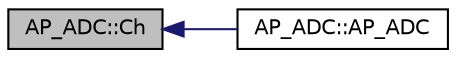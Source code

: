 digraph "AP_ADC::Ch"
{
 // INTERACTIVE_SVG=YES
  edge [fontname="Helvetica",fontsize="10",labelfontname="Helvetica",labelfontsize="10"];
  node [fontname="Helvetica",fontsize="10",shape=record];
  rankdir="LR";
  Node1 [label="AP_ADC::Ch",height=0.2,width=0.4,color="black", fillcolor="grey75", style="filled", fontcolor="black"];
  Node1 -> Node2 [dir="back",color="midnightblue",fontsize="10",style="solid",fontname="Helvetica"];
  Node2 [label="AP_ADC::AP_ADC",height=0.2,width=0.4,color="black", fillcolor="white", style="filled",URL="$classAP__ADC.html#a5666c75df84871939288fb4d3da4e090"];
}
